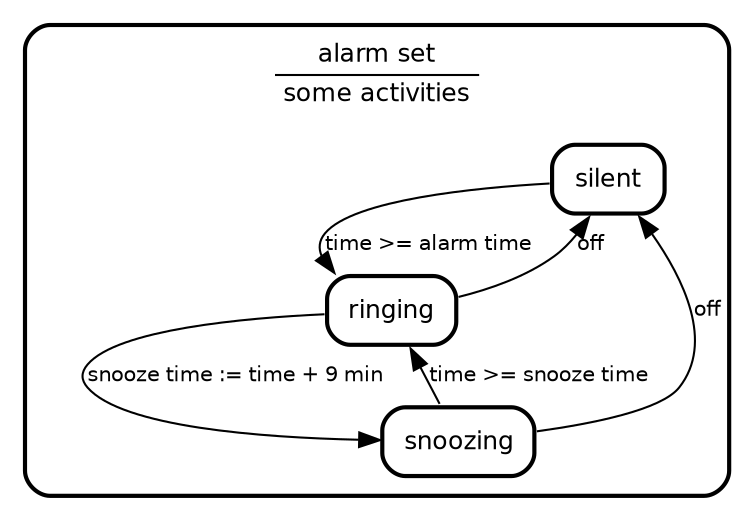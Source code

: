 digraph "state transitions" {
  fontname="Helvetica" fontsize=12 penwidth=2.0 splines=true ordering=out compound=true overlap=scale nodesep=0.3 ranksep=0.1
  node [shape=plaintext style=filled fillcolor="#FFFFFF01" fontname=Helvetica fontsize=12 penwidth=2.0]
  edge [fontname=Helvetica fontsize=10]

    subgraph "cluster_set" {
      class="state regular" label= <
      <table cellborder="0" border="0">
        <tr><td>alarm set</td></tr>
          <hr/>
          <tr><td align="left">some activities</td></tr>
      </table>
      > style=rounded penwidth=2.0
      "set" [shape=point style=invis margin=0 width=0 height=0 fixedsize=true]
        "silent" [margin=0 class="state regular" color="black" label= <
      <table align="center" cellborder="0" border="2" style="rounded" width="48">
        <tr><td width="48" cellpadding="7">silent</td></tr>
      </table>
    >]
    "ringing" [margin=0 class="state regular" color="black" label= <
      <table align="center" cellborder="0" border="2" style="rounded" width="48">
        <tr><td width="48" cellpadding="7">ringing</td></tr>
      </table>
    >]
    "snoozing" [margin=0 class="state regular" color="black" label= <
      <table align="center" cellborder="0" border="2" style="rounded" width="48">
        <tr><td width="48" cellpadding="7">snoozing</td></tr>
      </table>
    >]
  
    }

    "silent" -> "ringing" [label="time >= alarm time   \l" class="transition"]
    "ringing" -> "silent" [label="off   \l" class="transition"]
    "ringing" -> "snoozing" [label="snooze time := time + 9 min   \l" class="transition"]
    "snoozing" -> "ringing" [label="time >= snooze time   \l" class="transition"]
    "snoozing" -> "silent" [label="off   \l" class="transition"]
}
